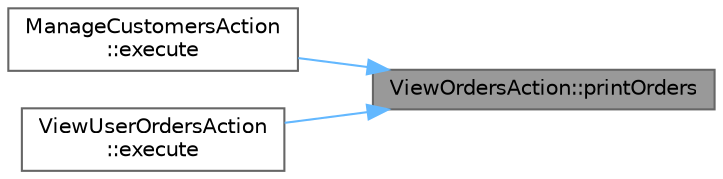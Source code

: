 digraph "ViewOrdersAction::printOrders"
{
 // LATEX_PDF_SIZE
  bgcolor="transparent";
  edge [fontname=Helvetica,fontsize=10,labelfontname=Helvetica,labelfontsize=10];
  node [fontname=Helvetica,fontsize=10,shape=box,height=0.2,width=0.4];
  rankdir="RL";
  Node1 [id="Node000001",label="ViewOrdersAction::printOrders",height=0.2,width=0.4,color="gray40", fillcolor="grey60", style="filled", fontcolor="black",tooltip="In ra danh sách đơn hàng của một khách hàng cụ thể."];
  Node1 -> Node2 [id="edge1_Node000001_Node000002",dir="back",color="steelblue1",style="solid",tooltip=" "];
  Node2 [id="Node000002",label="ManageCustomersAction\l::execute",height=0.2,width=0.4,color="grey40", fillcolor="white", style="filled",URL="$class_manage_customers_action.html#ae13d71ec451cf01bc6d8d7b81ff45225",tooltip="Ghi đè phương thức execute để thực hiện việc quản lý khách hàng. Phương thức này sẽ hiển thị menu quả..."];
  Node1 -> Node3 [id="edge2_Node000001_Node000003",dir="back",color="steelblue1",style="solid",tooltip=" "];
  Node3 [id="Node000003",label="ViewUserOrdersAction\l::execute",height=0.2,width=0.4,color="grey40", fillcolor="white", style="filled",URL="$class_view_user_orders_action.html#a1c720d8710cc285b04132a6b8b1d3ad1",tooltip="Thực thi hành động hiển thị danh sách đơn hàng của người dùng. Ghi đè phương thức execute từ giao diệ..."];
}
